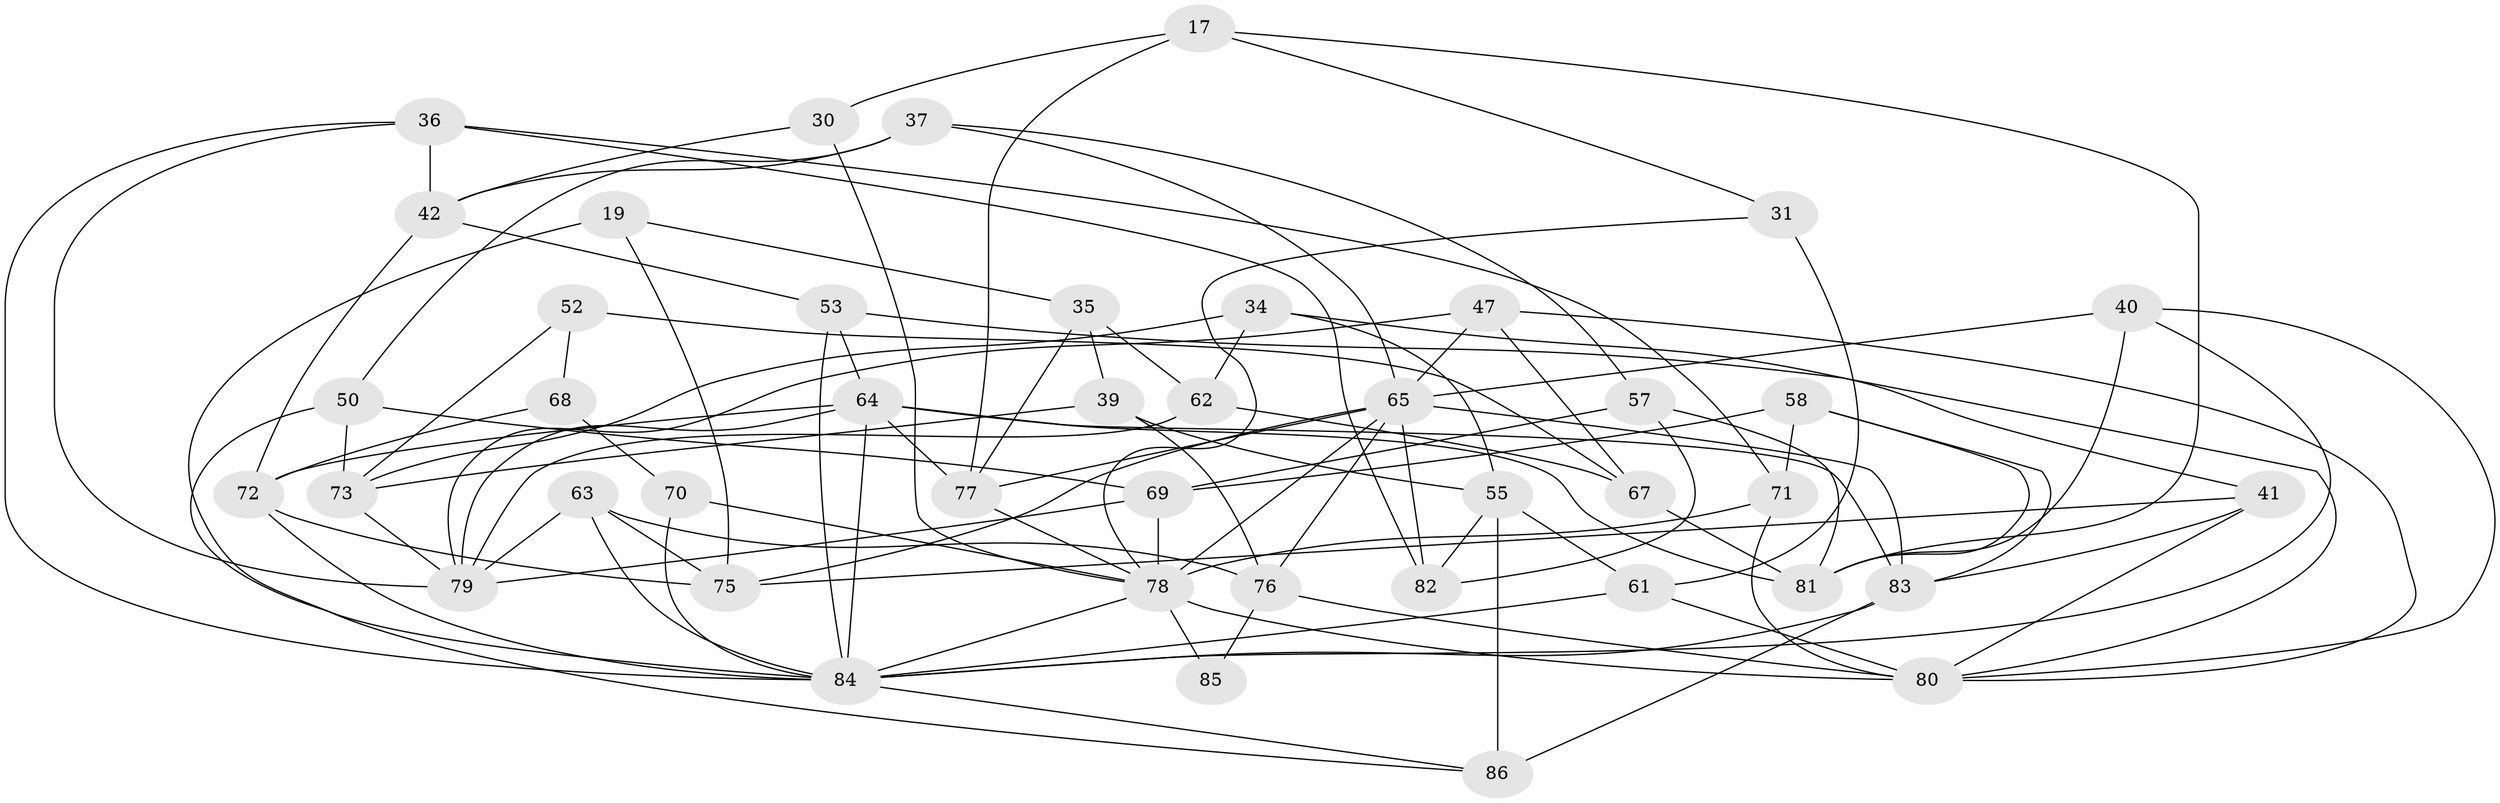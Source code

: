 // original degree distribution, {4: 1.0}
// Generated by graph-tools (version 1.1) at 2025/58/03/09/25 04:58:40]
// undirected, 43 vertices, 103 edges
graph export_dot {
graph [start="1"]
  node [color=gray90,style=filled];
  17 [super="+13"];
  19 [super="+2"];
  30;
  31;
  34;
  35;
  36 [super="+12"];
  37;
  39;
  40 [super="+23"];
  41;
  42 [super="+11"];
  47;
  50;
  52;
  53 [super="+44"];
  55 [super="+7"];
  57;
  58;
  61;
  62;
  63;
  64 [super="+15+49+60"];
  65 [super="+4+8"];
  67;
  68;
  69 [super="+29"];
  70;
  71;
  72 [super="+16"];
  73 [super="+9"];
  75 [super="+32"];
  76 [super="+56"];
  77 [super="+46"];
  78 [super="+74"];
  79 [super="+48"];
  80 [super="+33+45"];
  81 [super="+26"];
  82;
  83 [super="+38+66"];
  84 [super="+22+54+51"];
  85;
  86 [super="+28"];
  17 -- 30 [weight=2];
  17 -- 31 [weight=2];
  17 -- 81;
  17 -- 77;
  19 -- 35;
  19 -- 75 [weight=2];
  19 -- 84 [weight=3];
  30 -- 42;
  30 -- 78;
  31 -- 61;
  31 -- 78;
  34 -- 62;
  34 -- 41;
  34 -- 55;
  34 -- 73;
  35 -- 77;
  35 -- 39;
  35 -- 62;
  36 -- 79;
  36 -- 84;
  36 -- 42 [weight=2];
  36 -- 82;
  36 -- 71;
  37 -- 57;
  37 -- 50;
  37 -- 65;
  37 -- 42;
  39 -- 73;
  39 -- 76;
  39 -- 55;
  40 -- 65 [weight=2];
  40 -- 84 [weight=2];
  40 -- 81;
  40 -- 80;
  41 -- 75;
  41 -- 83;
  41 -- 80;
  42 -- 72;
  42 -- 53;
  47 -- 79;
  47 -- 80;
  47 -- 67;
  47 -- 65;
  50 -- 73;
  50 -- 86;
  50 -- 69;
  52 -- 73 [weight=2];
  52 -- 67;
  52 -- 68;
  53 -- 64 [weight=2];
  53 -- 84 [weight=2];
  53 -- 80;
  55 -- 82;
  55 -- 86 [weight=2];
  55 -- 61;
  57 -- 82;
  57 -- 81;
  57 -- 69;
  58 -- 81;
  58 -- 69;
  58 -- 71;
  58 -- 83;
  61 -- 80;
  61 -- 84;
  62 -- 67;
  62 -- 79;
  63 -- 76;
  63 -- 75;
  63 -- 84;
  63 -- 79;
  64 -- 77;
  64 -- 72;
  64 -- 84 [weight=2];
  64 -- 83;
  64 -- 79 [weight=2];
  64 -- 81;
  65 -- 82;
  65 -- 83 [weight=2];
  65 -- 75;
  65 -- 76;
  65 -- 77 [weight=2];
  65 -- 78;
  67 -- 81;
  68 -- 72 [weight=2];
  68 -- 70;
  69 -- 79;
  69 -- 78 [weight=2];
  70 -- 84 [weight=2];
  70 -- 78;
  71 -- 78;
  71 -- 80;
  72 -- 75;
  72 -- 84;
  73 -- 79;
  76 -- 85 [weight=2];
  76 -- 80;
  77 -- 78;
  78 -- 85 [weight=2];
  78 -- 84;
  78 -- 80;
  83 -- 86 [weight=2];
  83 -- 84 [weight=5];
  84 -- 86;
}
